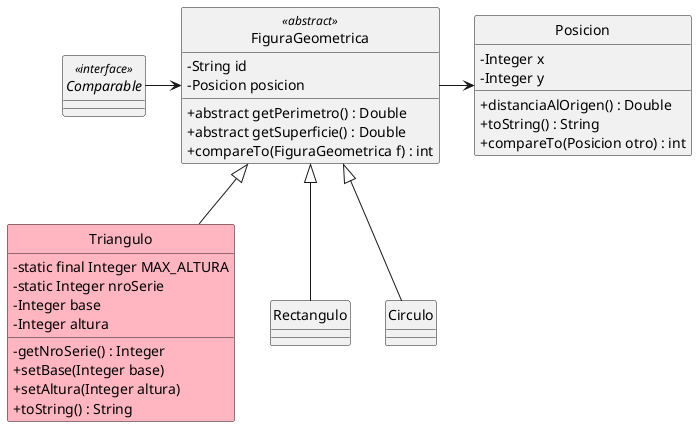 @startuml Triangulo

skinparam ClassAttributeIconSize 0
hide circle

interface Comparable <<interface>>

class FiguraGeometrica <<abstract>> {
    - String id
    - Posicion posicion
    + abstract getPerimetro() : Double
    + abstract getSuperficie() : Double
    + compareTo(FiguraGeometrica f) : int
}

class Triangulo #LightPink {
    - static final Integer MAX_ALTURA
    - static Integer nroSerie
    - Integer base
    - Integer altura
    - getNroSerie() : Integer
    + setBase(Integer base)
    + setAltura(Integer altura)
    + toString() : String
}

class Posicion {
    - Integer x
    - Integer y
    + distanciaAlOrigen() : Double
    + toString() : String
    + compareTo(Posicion otro) : int
}

Comparable -> FiguraGeometrica

FiguraGeometrica <|-- Triangulo
FiguraGeometrica <|-- Rectangulo
FiguraGeometrica <|-- Circulo

FiguraGeometrica -> Posicion

@enduml
